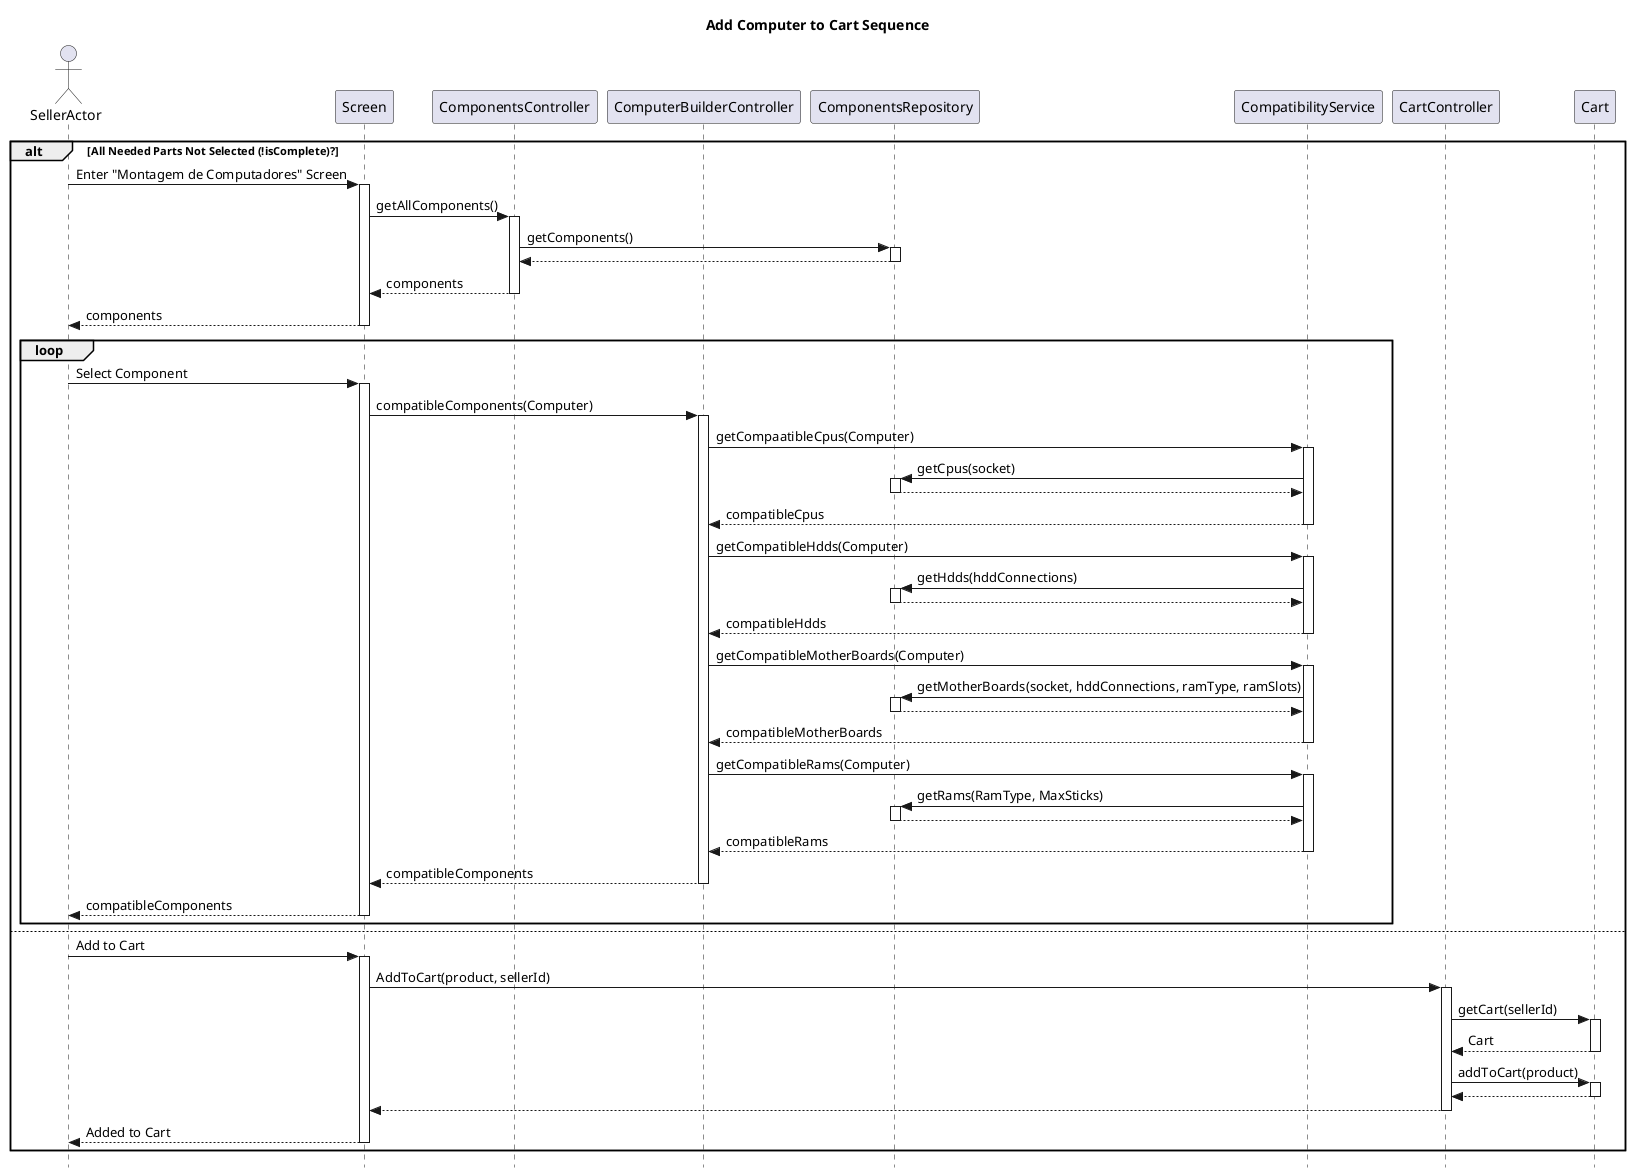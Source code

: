@startuml sequence-diagram
skinparam style strictuml
title Add Computer to Cart Sequence

actor SellerActor as SellerActor
participant "Screen" as Screen
participant "ComponentsController" as ComponentsController
participant "ComputerBuilderController" as ComputerBuilderController
participant "ComponentsRepository" as ComponentsRepository
participant "CompatibilityService" as CompatibilityService
participant "CartController" as CartController

alt All Needed Parts Not Selected (!isComplete)?
    SellerActor -> Screen: Enter "Montagem de Computadores" Screen
    activate Screen
    Screen -> ComponentsController: getAllComponents()
    activate ComponentsController
    ComponentsController -> ComponentsRepository: getComponents()
    activate ComponentsRepository
    ComponentsRepository --> ComponentsController  
    deactivate ComponentsRepository
    ComponentsController --> Screen : components
    deactivate ComponentsController
    Screen --> SellerActor : components
    deactivate Screen
    loop
        SellerActor -> Screen: Select Component
        activate Screen
        Screen -> ComputerBuilderController: compatibleComponents(Computer)
        activate ComputerBuilderController
        ComputerBuilderController -> CompatibilityService: getCompaatibleCpus(Computer)
        activate CompatibilityService
        CompatibilityService -> ComponentsRepository : getCpus(socket)
        activate ComponentsRepository
        ComponentsRepository --> CompatibilityService
        deactivate ComponentsRepository
        CompatibilityService --> ComputerBuilderController : compatibleCpus
        deactivate CompatibilityService
        ComputerBuilderController -> CompatibilityService: getCompatibleHdds(Computer)
        activate CompatibilityService
        CompatibilityService -> ComponentsRepository : getHdds(hddConnections)
        activate ComponentsRepository
        ComponentsRepository --> CompatibilityService
        deactivate ComponentsRepository
        CompatibilityService --> ComputerBuilderController : compatibleHdds
        deactivate CompatibilityService
        ComputerBuilderController -> CompatibilityService: getCompatibleMotherBoards(Computer)
        activate CompatibilityService
        CompatibilityService -> ComponentsRepository : getMotherBoards(socket, hddConnections, ramType, ramSlots)
        activate ComponentsRepository
        ComponentsRepository --> CompatibilityService
        deactivate ComponentsRepository
        CompatibilityService --> ComputerBuilderController : compatibleMotherBoards
        deactivate CompatibilityService
        ComputerBuilderController -> CompatibilityService: getCompatibleRams(Computer)
        activate CompatibilityService
        CompatibilityService -> ComponentsRepository : getRams(RamType, MaxSticks)
        activate ComponentsRepository
        ComponentsRepository --> CompatibilityService
        deactivate ComponentsRepository
        CompatibilityService --> ComputerBuilderController : compatibleRams
        deactivate CompatibilityService
        ComputerBuilderController --> Screen : compatibleComponents
        deactivate ComputerBuilderController
        Screen --> SellerActor: compatibleComponents
        deactivate Screen
    end
    else
    SellerActor -> Screen: Add to Cart
    activate Screen
    Screen -> CartController : AddToCart(product, sellerId)
    activate CartController
    CartController -> Cart : getCart(sellerId)
    activate Cart
    Cart --> CartController : Cart
    deactivate Cart
    CartController -> Cart : addToCart(product)
    activate Cart
    Cart --> CartController
    deactivate Cart
    CartController --> Screen:
    deactivate CartController
    Screen --> SellerActor: Added to Cart
    deactivate Screen
    end
